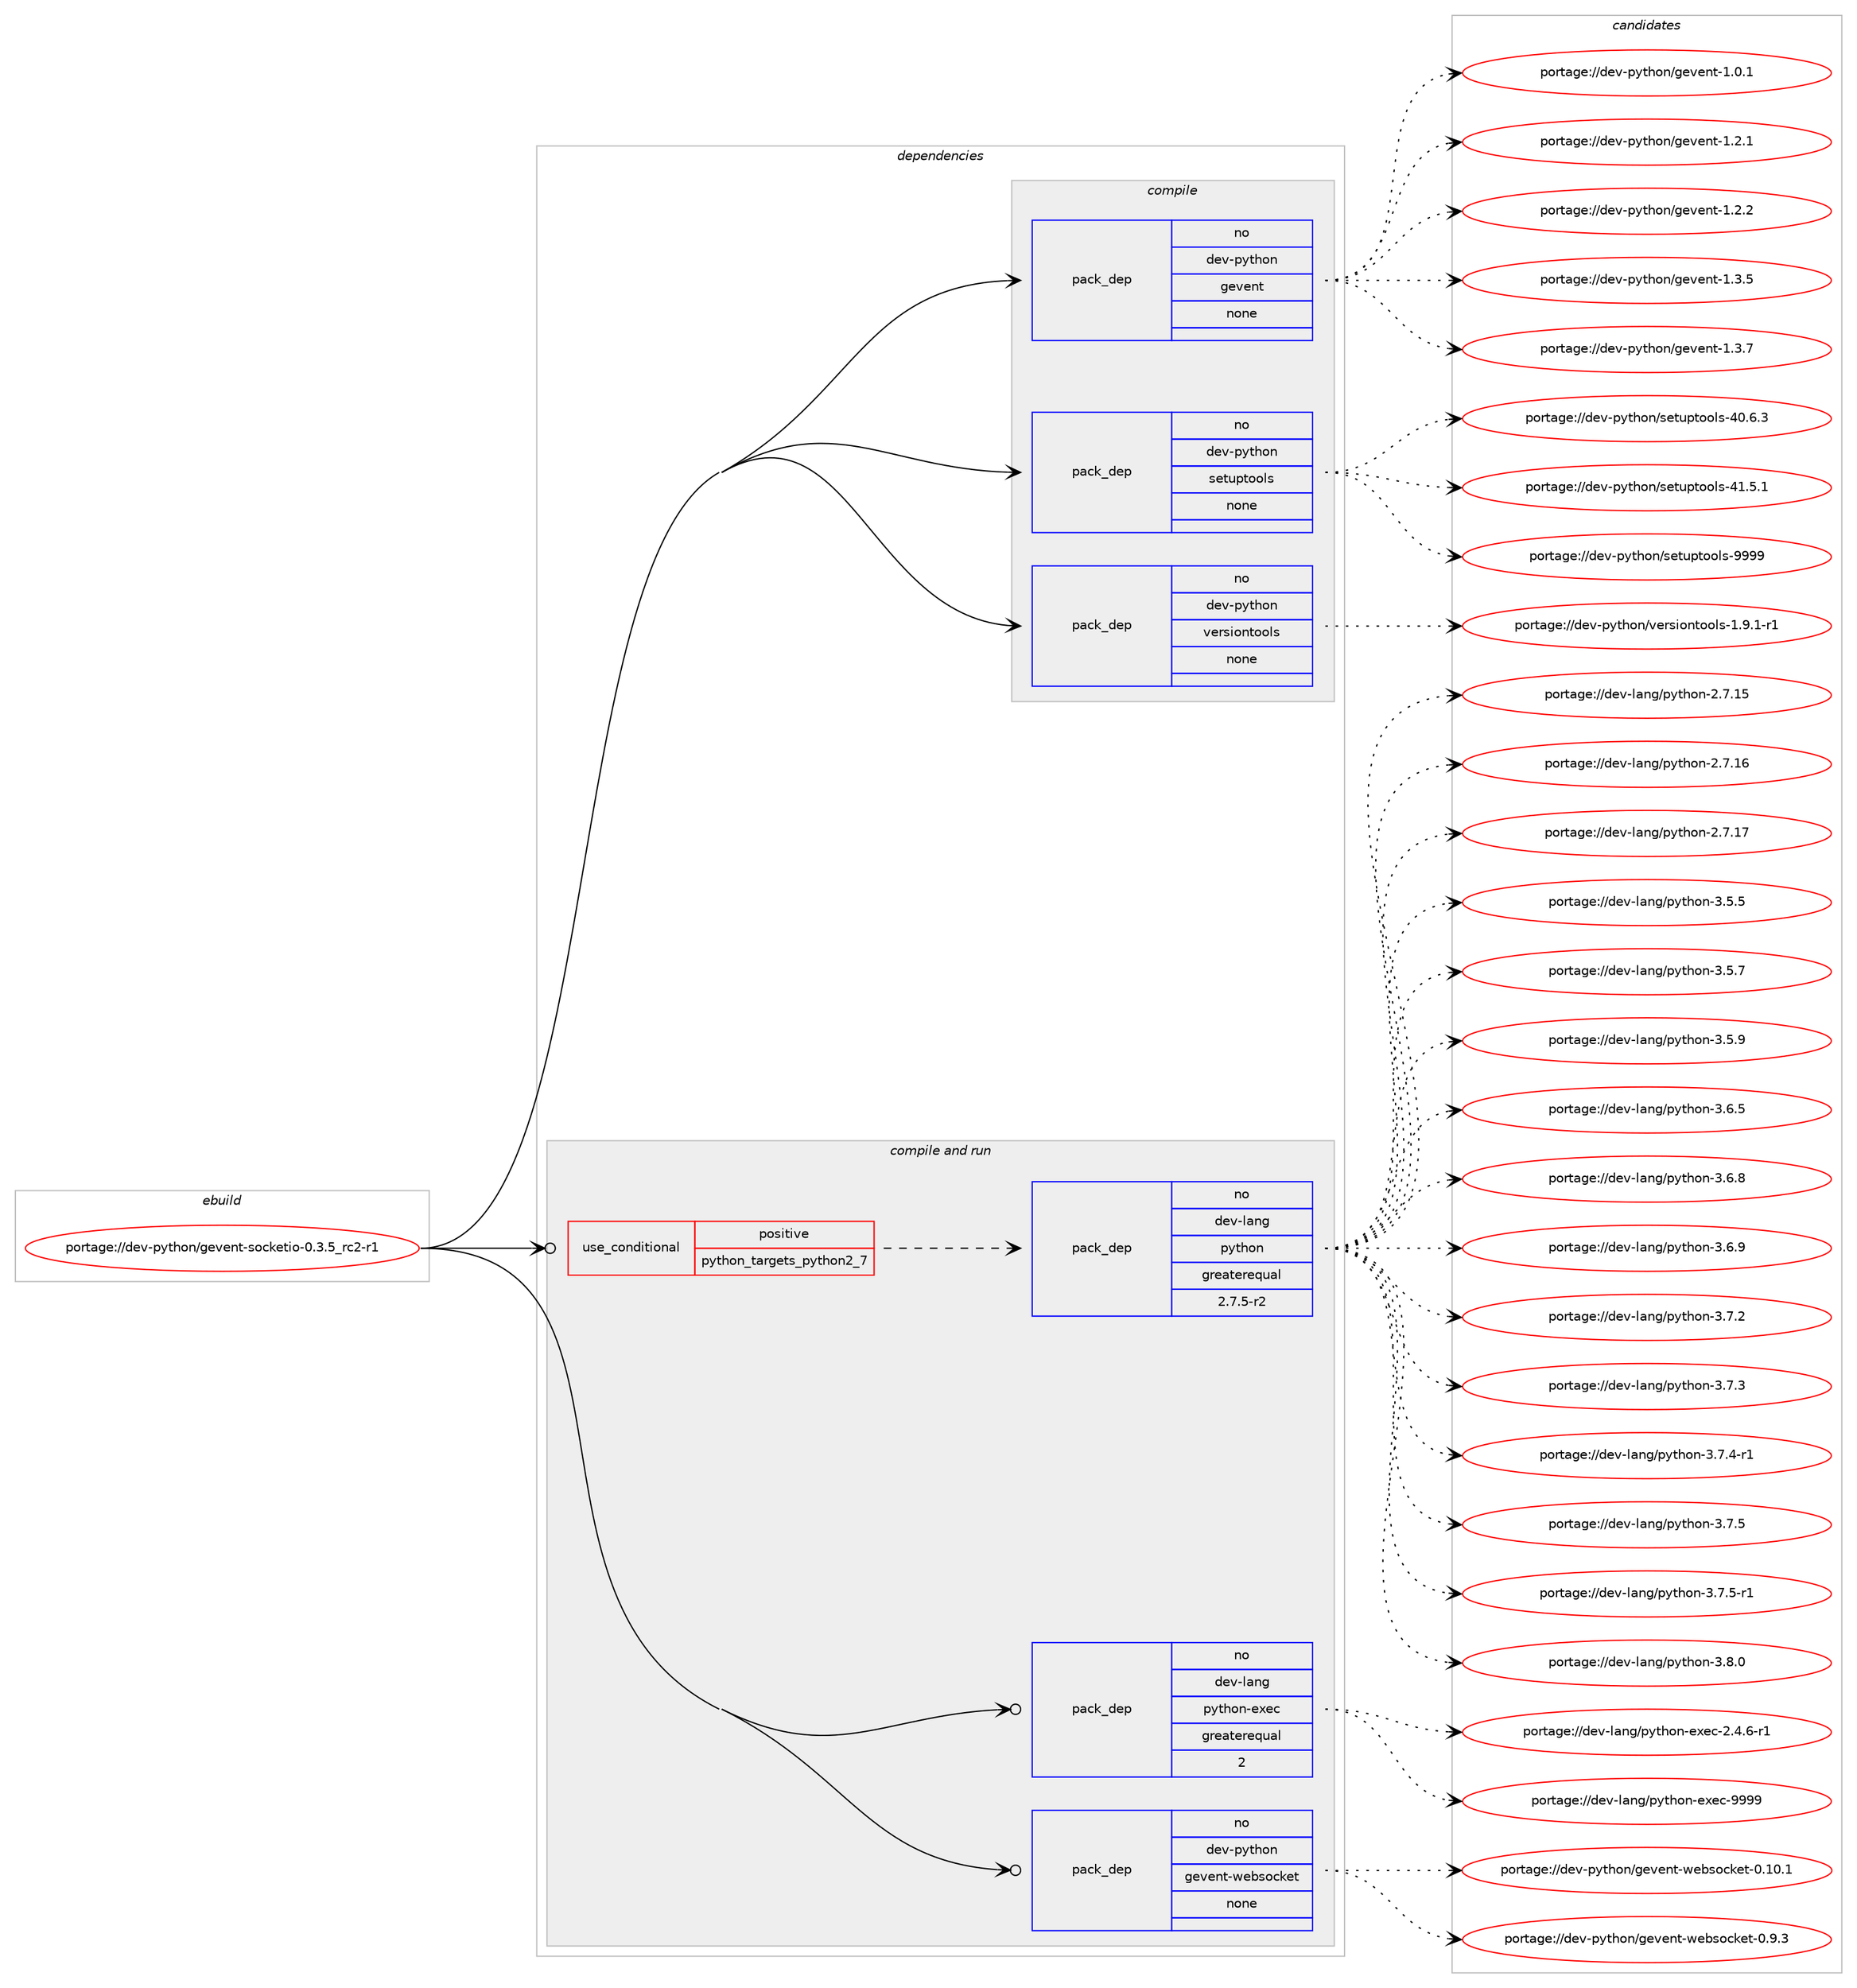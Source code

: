 digraph prolog {

# *************
# Graph options
# *************

newrank=true;
concentrate=true;
compound=true;
graph [rankdir=LR,fontname=Helvetica,fontsize=10,ranksep=1.5];#, ranksep=2.5, nodesep=0.2];
edge  [arrowhead=vee];
node  [fontname=Helvetica,fontsize=10];

# **********
# The ebuild
# **********

subgraph cluster_leftcol {
color=gray;
rank=same;
label=<<i>ebuild</i>>;
id [label="portage://dev-python/gevent-socketio-0.3.5_rc2-r1", color=red, width=4, href="../dev-python/gevent-socketio-0.3.5_rc2-r1.svg"];
}

# ****************
# The dependencies
# ****************

subgraph cluster_midcol {
color=gray;
label=<<i>dependencies</i>>;
subgraph cluster_compile {
fillcolor="#eeeeee";
style=filled;
label=<<i>compile</i>>;
subgraph pack108782 {
dependency141313 [label=<<TABLE BORDER="0" CELLBORDER="1" CELLSPACING="0" CELLPADDING="4" WIDTH="220"><TR><TD ROWSPAN="6" CELLPADDING="30">pack_dep</TD></TR><TR><TD WIDTH="110">no</TD></TR><TR><TD>dev-python</TD></TR><TR><TD>gevent</TD></TR><TR><TD>none</TD></TR><TR><TD></TD></TR></TABLE>>, shape=none, color=blue];
}
id:e -> dependency141313:w [weight=20,style="solid",arrowhead="vee"];
subgraph pack108783 {
dependency141314 [label=<<TABLE BORDER="0" CELLBORDER="1" CELLSPACING="0" CELLPADDING="4" WIDTH="220"><TR><TD ROWSPAN="6" CELLPADDING="30">pack_dep</TD></TR><TR><TD WIDTH="110">no</TD></TR><TR><TD>dev-python</TD></TR><TR><TD>setuptools</TD></TR><TR><TD>none</TD></TR><TR><TD></TD></TR></TABLE>>, shape=none, color=blue];
}
id:e -> dependency141314:w [weight=20,style="solid",arrowhead="vee"];
subgraph pack108784 {
dependency141315 [label=<<TABLE BORDER="0" CELLBORDER="1" CELLSPACING="0" CELLPADDING="4" WIDTH="220"><TR><TD ROWSPAN="6" CELLPADDING="30">pack_dep</TD></TR><TR><TD WIDTH="110">no</TD></TR><TR><TD>dev-python</TD></TR><TR><TD>versiontools</TD></TR><TR><TD>none</TD></TR><TR><TD></TD></TR></TABLE>>, shape=none, color=blue];
}
id:e -> dependency141315:w [weight=20,style="solid",arrowhead="vee"];
}
subgraph cluster_compileandrun {
fillcolor="#eeeeee";
style=filled;
label=<<i>compile and run</i>>;
subgraph cond29213 {
dependency141316 [label=<<TABLE BORDER="0" CELLBORDER="1" CELLSPACING="0" CELLPADDING="4"><TR><TD ROWSPAN="3" CELLPADDING="10">use_conditional</TD></TR><TR><TD>positive</TD></TR><TR><TD>python_targets_python2_7</TD></TR></TABLE>>, shape=none, color=red];
subgraph pack108785 {
dependency141317 [label=<<TABLE BORDER="0" CELLBORDER="1" CELLSPACING="0" CELLPADDING="4" WIDTH="220"><TR><TD ROWSPAN="6" CELLPADDING="30">pack_dep</TD></TR><TR><TD WIDTH="110">no</TD></TR><TR><TD>dev-lang</TD></TR><TR><TD>python</TD></TR><TR><TD>greaterequal</TD></TR><TR><TD>2.7.5-r2</TD></TR></TABLE>>, shape=none, color=blue];
}
dependency141316:e -> dependency141317:w [weight=20,style="dashed",arrowhead="vee"];
}
id:e -> dependency141316:w [weight=20,style="solid",arrowhead="odotvee"];
subgraph pack108786 {
dependency141318 [label=<<TABLE BORDER="0" CELLBORDER="1" CELLSPACING="0" CELLPADDING="4" WIDTH="220"><TR><TD ROWSPAN="6" CELLPADDING="30">pack_dep</TD></TR><TR><TD WIDTH="110">no</TD></TR><TR><TD>dev-lang</TD></TR><TR><TD>python-exec</TD></TR><TR><TD>greaterequal</TD></TR><TR><TD>2</TD></TR></TABLE>>, shape=none, color=blue];
}
id:e -> dependency141318:w [weight=20,style="solid",arrowhead="odotvee"];
subgraph pack108787 {
dependency141319 [label=<<TABLE BORDER="0" CELLBORDER="1" CELLSPACING="0" CELLPADDING="4" WIDTH="220"><TR><TD ROWSPAN="6" CELLPADDING="30">pack_dep</TD></TR><TR><TD WIDTH="110">no</TD></TR><TR><TD>dev-python</TD></TR><TR><TD>gevent-websocket</TD></TR><TR><TD>none</TD></TR><TR><TD></TD></TR></TABLE>>, shape=none, color=blue];
}
id:e -> dependency141319:w [weight=20,style="solid",arrowhead="odotvee"];
}
subgraph cluster_run {
fillcolor="#eeeeee";
style=filled;
label=<<i>run</i>>;
}
}

# **************
# The candidates
# **************

subgraph cluster_choices {
rank=same;
color=gray;
label=<<i>candidates</i>>;

subgraph choice108782 {
color=black;
nodesep=1;
choiceportage1001011184511212111610411111047103101118101110116454946484649 [label="portage://dev-python/gevent-1.0.1", color=red, width=4,href="../dev-python/gevent-1.0.1.svg"];
choiceportage1001011184511212111610411111047103101118101110116454946504649 [label="portage://dev-python/gevent-1.2.1", color=red, width=4,href="../dev-python/gevent-1.2.1.svg"];
choiceportage1001011184511212111610411111047103101118101110116454946504650 [label="portage://dev-python/gevent-1.2.2", color=red, width=4,href="../dev-python/gevent-1.2.2.svg"];
choiceportage1001011184511212111610411111047103101118101110116454946514653 [label="portage://dev-python/gevent-1.3.5", color=red, width=4,href="../dev-python/gevent-1.3.5.svg"];
choiceportage1001011184511212111610411111047103101118101110116454946514655 [label="portage://dev-python/gevent-1.3.7", color=red, width=4,href="../dev-python/gevent-1.3.7.svg"];
dependency141313:e -> choiceportage1001011184511212111610411111047103101118101110116454946484649:w [style=dotted,weight="100"];
dependency141313:e -> choiceportage1001011184511212111610411111047103101118101110116454946504649:w [style=dotted,weight="100"];
dependency141313:e -> choiceportage1001011184511212111610411111047103101118101110116454946504650:w [style=dotted,weight="100"];
dependency141313:e -> choiceportage1001011184511212111610411111047103101118101110116454946514653:w [style=dotted,weight="100"];
dependency141313:e -> choiceportage1001011184511212111610411111047103101118101110116454946514655:w [style=dotted,weight="100"];
}
subgraph choice108783 {
color=black;
nodesep=1;
choiceportage100101118451121211161041111104711510111611711211611111110811545524846544651 [label="portage://dev-python/setuptools-40.6.3", color=red, width=4,href="../dev-python/setuptools-40.6.3.svg"];
choiceportage100101118451121211161041111104711510111611711211611111110811545524946534649 [label="portage://dev-python/setuptools-41.5.1", color=red, width=4,href="../dev-python/setuptools-41.5.1.svg"];
choiceportage10010111845112121116104111110471151011161171121161111111081154557575757 [label="portage://dev-python/setuptools-9999", color=red, width=4,href="../dev-python/setuptools-9999.svg"];
dependency141314:e -> choiceportage100101118451121211161041111104711510111611711211611111110811545524846544651:w [style=dotted,weight="100"];
dependency141314:e -> choiceportage100101118451121211161041111104711510111611711211611111110811545524946534649:w [style=dotted,weight="100"];
dependency141314:e -> choiceportage10010111845112121116104111110471151011161171121161111111081154557575757:w [style=dotted,weight="100"];
}
subgraph choice108784 {
color=black;
nodesep=1;
choiceportage10010111845112121116104111110471181011141151051111101161111111081154549465746494511449 [label="portage://dev-python/versiontools-1.9.1-r1", color=red, width=4,href="../dev-python/versiontools-1.9.1-r1.svg"];
dependency141315:e -> choiceportage10010111845112121116104111110471181011141151051111101161111111081154549465746494511449:w [style=dotted,weight="100"];
}
subgraph choice108785 {
color=black;
nodesep=1;
choiceportage10010111845108971101034711212111610411111045504655464953 [label="portage://dev-lang/python-2.7.15", color=red, width=4,href="../dev-lang/python-2.7.15.svg"];
choiceportage10010111845108971101034711212111610411111045504655464954 [label="portage://dev-lang/python-2.7.16", color=red, width=4,href="../dev-lang/python-2.7.16.svg"];
choiceportage10010111845108971101034711212111610411111045504655464955 [label="portage://dev-lang/python-2.7.17", color=red, width=4,href="../dev-lang/python-2.7.17.svg"];
choiceportage100101118451089711010347112121116104111110455146534653 [label="portage://dev-lang/python-3.5.5", color=red, width=4,href="../dev-lang/python-3.5.5.svg"];
choiceportage100101118451089711010347112121116104111110455146534655 [label="portage://dev-lang/python-3.5.7", color=red, width=4,href="../dev-lang/python-3.5.7.svg"];
choiceportage100101118451089711010347112121116104111110455146534657 [label="portage://dev-lang/python-3.5.9", color=red, width=4,href="../dev-lang/python-3.5.9.svg"];
choiceportage100101118451089711010347112121116104111110455146544653 [label="portage://dev-lang/python-3.6.5", color=red, width=4,href="../dev-lang/python-3.6.5.svg"];
choiceportage100101118451089711010347112121116104111110455146544656 [label="portage://dev-lang/python-3.6.8", color=red, width=4,href="../dev-lang/python-3.6.8.svg"];
choiceportage100101118451089711010347112121116104111110455146544657 [label="portage://dev-lang/python-3.6.9", color=red, width=4,href="../dev-lang/python-3.6.9.svg"];
choiceportage100101118451089711010347112121116104111110455146554650 [label="portage://dev-lang/python-3.7.2", color=red, width=4,href="../dev-lang/python-3.7.2.svg"];
choiceportage100101118451089711010347112121116104111110455146554651 [label="portage://dev-lang/python-3.7.3", color=red, width=4,href="../dev-lang/python-3.7.3.svg"];
choiceportage1001011184510897110103471121211161041111104551465546524511449 [label="portage://dev-lang/python-3.7.4-r1", color=red, width=4,href="../dev-lang/python-3.7.4-r1.svg"];
choiceportage100101118451089711010347112121116104111110455146554653 [label="portage://dev-lang/python-3.7.5", color=red, width=4,href="../dev-lang/python-3.7.5.svg"];
choiceportage1001011184510897110103471121211161041111104551465546534511449 [label="portage://dev-lang/python-3.7.5-r1", color=red, width=4,href="../dev-lang/python-3.7.5-r1.svg"];
choiceportage100101118451089711010347112121116104111110455146564648 [label="portage://dev-lang/python-3.8.0", color=red, width=4,href="../dev-lang/python-3.8.0.svg"];
dependency141317:e -> choiceportage10010111845108971101034711212111610411111045504655464953:w [style=dotted,weight="100"];
dependency141317:e -> choiceportage10010111845108971101034711212111610411111045504655464954:w [style=dotted,weight="100"];
dependency141317:e -> choiceportage10010111845108971101034711212111610411111045504655464955:w [style=dotted,weight="100"];
dependency141317:e -> choiceportage100101118451089711010347112121116104111110455146534653:w [style=dotted,weight="100"];
dependency141317:e -> choiceportage100101118451089711010347112121116104111110455146534655:w [style=dotted,weight="100"];
dependency141317:e -> choiceportage100101118451089711010347112121116104111110455146534657:w [style=dotted,weight="100"];
dependency141317:e -> choiceportage100101118451089711010347112121116104111110455146544653:w [style=dotted,weight="100"];
dependency141317:e -> choiceportage100101118451089711010347112121116104111110455146544656:w [style=dotted,weight="100"];
dependency141317:e -> choiceportage100101118451089711010347112121116104111110455146544657:w [style=dotted,weight="100"];
dependency141317:e -> choiceportage100101118451089711010347112121116104111110455146554650:w [style=dotted,weight="100"];
dependency141317:e -> choiceportage100101118451089711010347112121116104111110455146554651:w [style=dotted,weight="100"];
dependency141317:e -> choiceportage1001011184510897110103471121211161041111104551465546524511449:w [style=dotted,weight="100"];
dependency141317:e -> choiceportage100101118451089711010347112121116104111110455146554653:w [style=dotted,weight="100"];
dependency141317:e -> choiceportage1001011184510897110103471121211161041111104551465546534511449:w [style=dotted,weight="100"];
dependency141317:e -> choiceportage100101118451089711010347112121116104111110455146564648:w [style=dotted,weight="100"];
}
subgraph choice108786 {
color=black;
nodesep=1;
choiceportage10010111845108971101034711212111610411111045101120101994550465246544511449 [label="portage://dev-lang/python-exec-2.4.6-r1", color=red, width=4,href="../dev-lang/python-exec-2.4.6-r1.svg"];
choiceportage10010111845108971101034711212111610411111045101120101994557575757 [label="portage://dev-lang/python-exec-9999", color=red, width=4,href="../dev-lang/python-exec-9999.svg"];
dependency141318:e -> choiceportage10010111845108971101034711212111610411111045101120101994550465246544511449:w [style=dotted,weight="100"];
dependency141318:e -> choiceportage10010111845108971101034711212111610411111045101120101994557575757:w [style=dotted,weight="100"];
}
subgraph choice108787 {
color=black;
nodesep=1;
choiceportage100101118451121211161041111104710310111810111011645119101981151119910710111645484649484649 [label="portage://dev-python/gevent-websocket-0.10.1", color=red, width=4,href="../dev-python/gevent-websocket-0.10.1.svg"];
choiceportage1001011184511212111610411111047103101118101110116451191019811511199107101116454846574651 [label="portage://dev-python/gevent-websocket-0.9.3", color=red, width=4,href="../dev-python/gevent-websocket-0.9.3.svg"];
dependency141319:e -> choiceportage100101118451121211161041111104710310111810111011645119101981151119910710111645484649484649:w [style=dotted,weight="100"];
dependency141319:e -> choiceportage1001011184511212111610411111047103101118101110116451191019811511199107101116454846574651:w [style=dotted,weight="100"];
}
}

}
